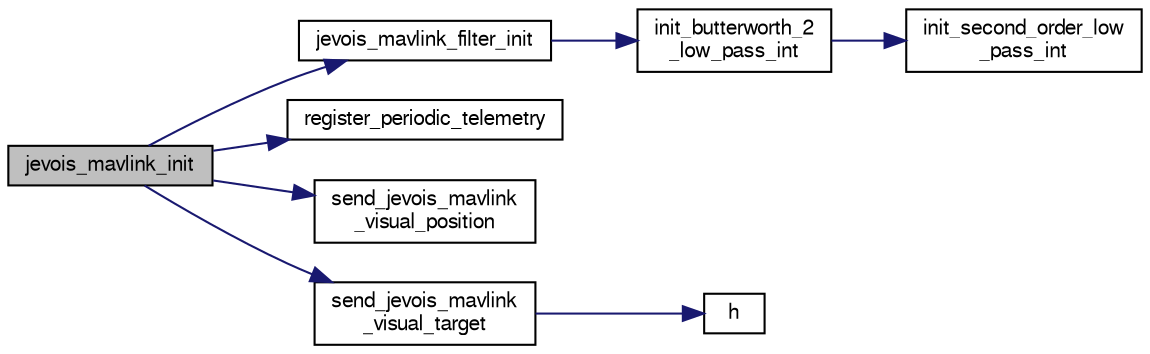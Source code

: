 digraph "jevois_mavlink_init"
{
  edge [fontname="FreeSans",fontsize="10",labelfontname="FreeSans",labelfontsize="10"];
  node [fontname="FreeSans",fontsize="10",shape=record];
  rankdir="LR";
  Node1 [label="jevois_mavlink_init",height=0.2,width=0.4,color="black", fillcolor="grey75", style="filled", fontcolor="black"];
  Node1 -> Node2 [color="midnightblue",fontsize="10",style="solid",fontname="FreeSans"];
  Node2 [label="jevois_mavlink_filter_init",height=0.2,width=0.4,color="black", fillcolor="white", style="filled",URL="$jevois__mavlink_8c.html#a30ee093c5bc29abb2b73dc16e1a50320"];
  Node2 -> Node3 [color="midnightblue",fontsize="10",style="solid",fontname="FreeSans"];
  Node3 [label="init_butterworth_2\l_low_pass_int",height=0.2,width=0.4,color="black", fillcolor="white", style="filled",URL="$low__pass__filter_8h.html#a1909d1e3c0d2c64a4df66cecea703e33",tooltip="Init a second order Butterworth filter. "];
  Node3 -> Node4 [color="midnightblue",fontsize="10",style="solid",fontname="FreeSans"];
  Node4 [label="init_second_order_low\l_pass_int",height=0.2,width=0.4,color="black", fillcolor="white", style="filled",URL="$low__pass__filter_8h.html#a71eaaf92d7c19c9c82578ff686af3332",tooltip="Init second order low pass filter(fixed point version). "];
  Node1 -> Node5 [color="midnightblue",fontsize="10",style="solid",fontname="FreeSans"];
  Node5 [label="register_periodic_telemetry",height=0.2,width=0.4,color="black", fillcolor="white", style="filled",URL="$telemetry_8c.html#a8b8cf43739f06c54d16370c141b541a0",tooltip="Register a telemetry callback function. "];
  Node1 -> Node6 [color="midnightblue",fontsize="10",style="solid",fontname="FreeSans"];
  Node6 [label="send_jevois_mavlink\l_visual_position",height=0.2,width=0.4,color="black", fillcolor="white", style="filled",URL="$jevois__mavlink_8c.html#ae70ec2f8655ac508e7b01dd357fe1d22"];
  Node1 -> Node7 [color="midnightblue",fontsize="10",style="solid",fontname="FreeSans"];
  Node7 [label="send_jevois_mavlink\l_visual_target",height=0.2,width=0.4,color="black", fillcolor="white", style="filled",URL="$jevois__mavlink_8c.html#a87bfe12c051e3f83897b8c07707a9574"];
  Node7 -> Node8 [color="midnightblue",fontsize="10",style="solid",fontname="FreeSans"];
  Node8 [label="h",height=0.2,width=0.4,color="black", fillcolor="white", style="filled",URL="$UKF__Wind__Estimator_8c.html#a1b540e52aff26922bc43ff126fa35270"];
}
